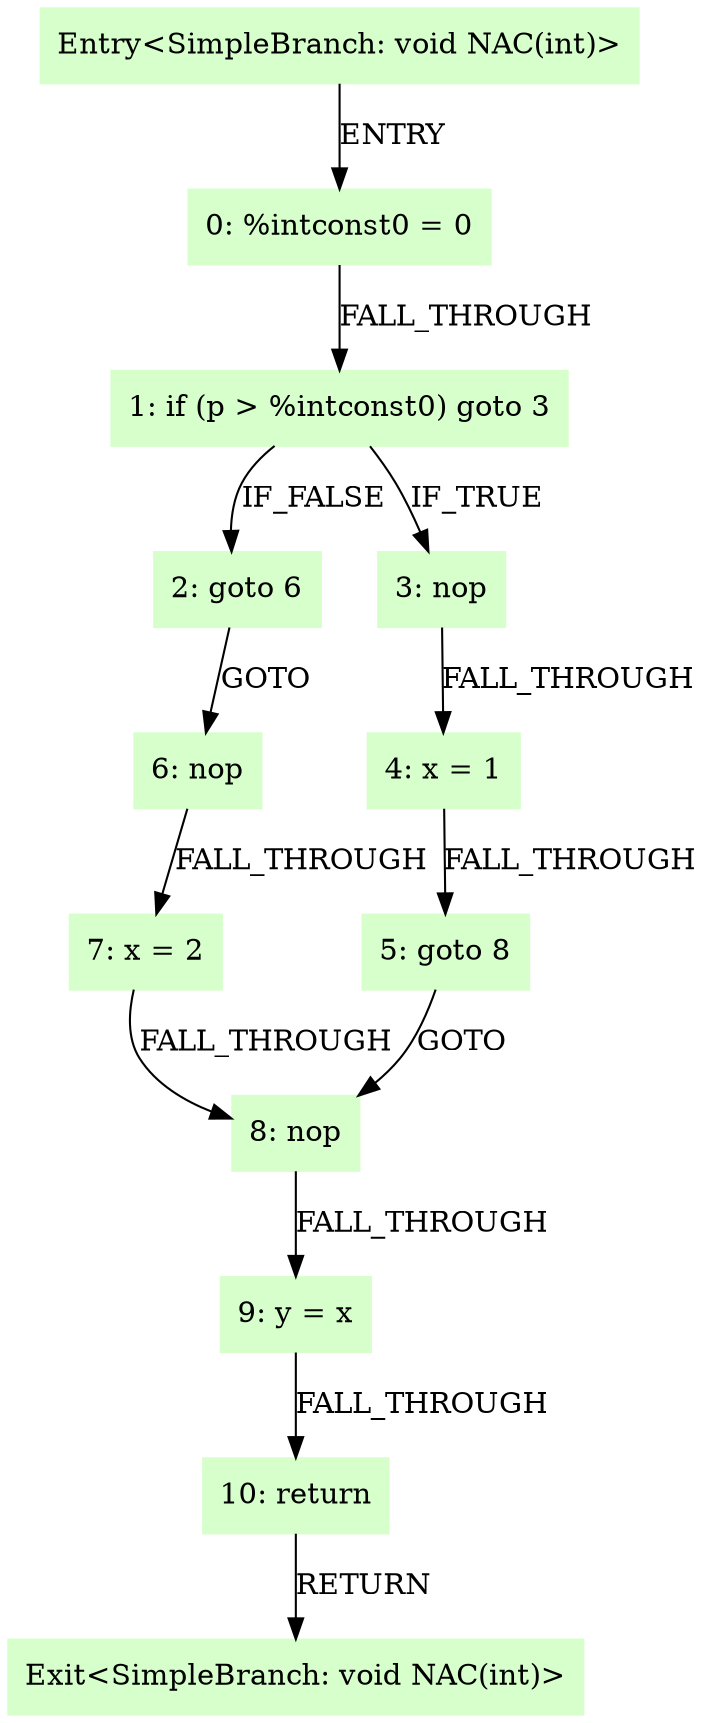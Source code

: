 digraph G {
  node [style=filled,color=".3 .2 1.0",shape=box,];
  "0" [label="Entry<SimpleBranch: void NAC(int)>",];
  "1" [label="0: %intconst0 = 0",];
  "2" [label="1: if (p > %intconst0) goto 3",];
  "3" [label="2: goto 6",];
  "4" [label="3: nop",];
  "5" [label="4: x = 1",];
  "6" [label="5: goto 8",];
  "7" [label="6: nop",];
  "8" [label="7: x = 2",];
  "9" [label="8: nop",];
  "10" [label="9: y = x",];
  "11" [label="10: return",];
  "12" [label="Exit<SimpleBranch: void NAC(int)>",];
  "0" -> "1" [label="ENTRY",];
  "1" -> "2" [label="FALL_THROUGH",];
  "2" -> "4" [label="IF_TRUE",];
  "2" -> "3" [label="IF_FALSE",];
  "3" -> "7" [label="GOTO",];
  "4" -> "5" [label="FALL_THROUGH",];
  "5" -> "6" [label="FALL_THROUGH",];
  "6" -> "9" [label="GOTO",];
  "7" -> "8" [label="FALL_THROUGH",];
  "8" -> "9" [label="FALL_THROUGH",];
  "9" -> "10" [label="FALL_THROUGH",];
  "10" -> "11" [label="FALL_THROUGH",];
  "11" -> "12" [label="RETURN",];
}
